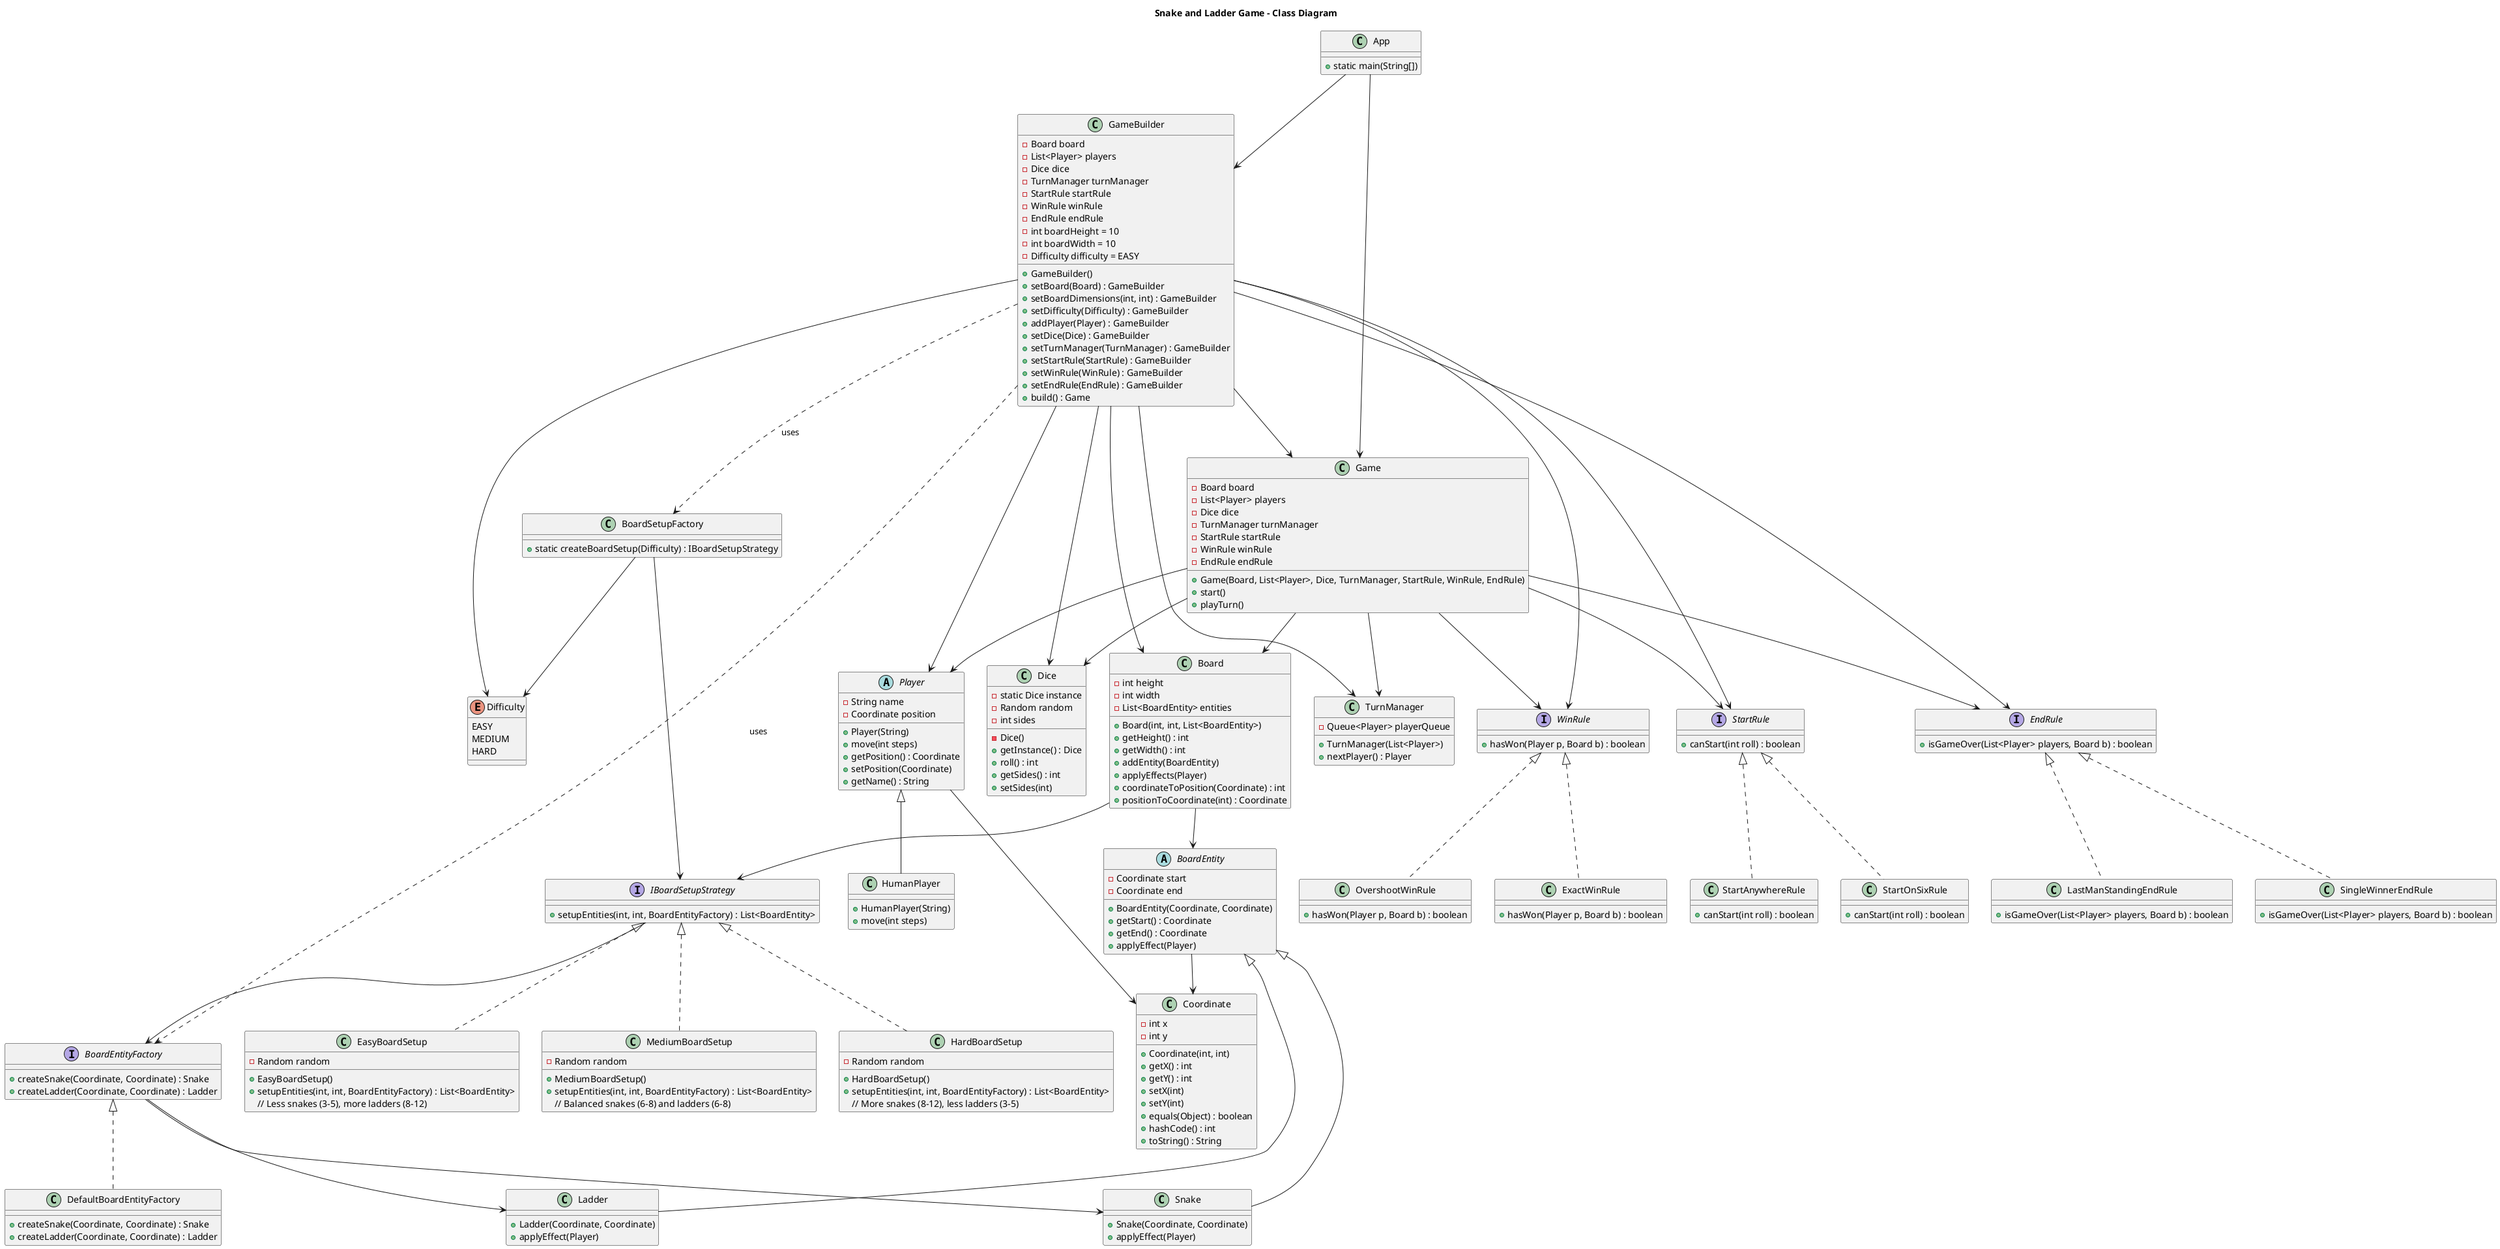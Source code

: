 @startuml
title Snake and Ladder Game - Class Diagram

class App {
  + static main(String[])
}

class Game {
  - Board board
  - List<Player> players
  - Dice dice
  - TurnManager turnManager
  - StartRule startRule
  - WinRule winRule
  - EndRule endRule
  + Game(Board, List<Player>, Dice, TurnManager, StartRule, WinRule, EndRule)
  + start()
  + playTurn()
}

class GameBuilder {
  - Board board
  - List<Player> players
  - Dice dice
  - TurnManager turnManager
  - StartRule startRule
  - WinRule winRule
  - EndRule endRule
  - int boardHeight = 10
  - int boardWidth = 10
  - Difficulty difficulty = EASY
  + GameBuilder()
  + setBoard(Board) : GameBuilder
  + setBoardDimensions(int, int) : GameBuilder
  + setDifficulty(Difficulty) : GameBuilder
  + addPlayer(Player) : GameBuilder
  + setDice(Dice) : GameBuilder
  + setTurnManager(TurnManager) : GameBuilder
  + setStartRule(StartRule) : GameBuilder
  + setWinRule(WinRule) : GameBuilder
  + setEndRule(EndRule) : GameBuilder
  + build() : Game
}

abstract class Player {
  - String name
  - Coordinate position
  + Player(String)
  + move(int steps)
  + getPosition() : Coordinate
  + setPosition(Coordinate)
  + getName() : String
}

class HumanPlayer {
  + HumanPlayer(String)
  + move(int steps)
}

class Dice {
  - static Dice instance
  - Random random
  - int sides
  - Dice()
  + getInstance() : Dice
  + roll() : int
  + getSides() : int
  + setSides(int)
}

abstract class BoardEntity {
  - Coordinate start
  - Coordinate end
  + BoardEntity(Coordinate, Coordinate)
  + getStart() : Coordinate
  + getEnd() : Coordinate
  + applyEffect(Player)
}

class Snake {
  + Snake(Coordinate, Coordinate)
  + applyEffect(Player)
}

class Ladder {
  + Ladder(Coordinate, Coordinate)
  + applyEffect(Player)
}

interface BoardEntityFactory {
  + createSnake(Coordinate, Coordinate) : Snake
  + createLadder(Coordinate, Coordinate) : Ladder
}

class DefaultBoardEntityFactory {
  + createSnake(Coordinate, Coordinate) : Snake
  + createLadder(Coordinate, Coordinate) : Ladder
}

class Coordinate {
  - int x
  - int y
  + Coordinate(int, int)
  + getX() : int
  + getY() : int
  + setX(int)
  + setY(int)
  + equals(Object) : boolean
  + hashCode() : int
  + toString() : String
}

class Board {
  - int height
  - int width
  - List<BoardEntity> entities
  + Board(int, int, List<BoardEntity>)
  + getHeight() : int
  + getWidth() : int
  + addEntity(BoardEntity)
  + applyEffects(Player)
  + coordinateToPosition(Coordinate) : int
  + positionToCoordinate(int) : Coordinate
}

enum Difficulty {
  EASY
  MEDIUM
  HARD
}

class BoardSetupFactory {
  + static createBoardSetup(Difficulty) : IBoardSetupStrategy
}

interface IBoardSetupStrategy {
  + setupEntities(int, int, BoardEntityFactory) : List<BoardEntity>
}

class EasyBoardSetup {
  - Random random
  + EasyBoardSetup()
  + setupEntities(int, int, BoardEntityFactory) : List<BoardEntity>
  // Less snakes (3-5), more ladders (8-12)
}

class MediumBoardSetup {
  - Random random
  + MediumBoardSetup()
  + setupEntities(int, int, BoardEntityFactory) : List<BoardEntity>
  // Balanced snakes (6-8) and ladders (6-8)
}

class HardBoardSetup {
  - Random random
  + HardBoardSetup()
  + setupEntities(int, int, BoardEntityFactory) : List<BoardEntity>
  // More snakes (8-12), less ladders (3-5)
}

class TurnManager {
  - Queue<Player> playerQueue
  + TurnManager(List<Player>)
  + nextPlayer() : Player
}

interface StartRule {
  + canStart(int roll) : boolean
}

class StartOnSixRule {
  + canStart(int roll) : boolean
}

class StartAnywhereRule {
  + canStart(int roll) : boolean
}

interface WinRule {
  + hasWon(Player p, Board b) : boolean
}

class ExactWinRule {
  + hasWon(Player p, Board b) : boolean
}

class OvershootWinRule {
  + hasWon(Player p, Board b) : boolean
}

interface EndRule {
  + isGameOver(List<Player> players, Board b) : boolean
}

class SingleWinnerEndRule {
  + isGameOver(List<Player> players, Board b) : boolean
}

class LastManStandingEndRule {
  + isGameOver(List<Player> players, Board b) : boolean
}

' Relationships
App --> GameBuilder
App --> Game

Game --> Board
Game --> Player
Game --> Dice
Game --> TurnManager
Game --> StartRule
Game --> WinRule
Game --> EndRule

GameBuilder --> Game
GameBuilder --> Board
GameBuilder --> Player
GameBuilder --> Dice
GameBuilder --> TurnManager
GameBuilder --> StartRule
GameBuilder --> WinRule
GameBuilder --> EndRule
GameBuilder --> Difficulty
GameBuilder ..> BoardEntityFactory : uses
GameBuilder ..> BoardSetupFactory : uses

Player <|-- HumanPlayer
Player --> Coordinate

Board --> BoardEntity
Board --> IBoardSetupStrategy

BoardEntity <|-- Snake
BoardEntity <|-- Ladder
BoardEntity --> Coordinate

BoardEntityFactory <|.. DefaultBoardEntityFactory
BoardEntityFactory --> Snake
BoardEntityFactory --> Ladder

BoardSetupFactory --> IBoardSetupStrategy
BoardSetupFactory --> Difficulty

IBoardSetupStrategy <|.. EasyBoardSetup
IBoardSetupStrategy <|.. MediumBoardSetup
IBoardSetupStrategy <|.. HardBoardSetup
IBoardSetupStrategy --> BoardEntityFactory

StartRule <|.. StartOnSixRule
StartRule <|.. StartAnywhereRule

WinRule <|.. ExactWinRule
WinRule <|.. OvershootWinRule

EndRule <|.. SingleWinnerEndRule
EndRule <|.. LastManStandingEndRule

@enduml
